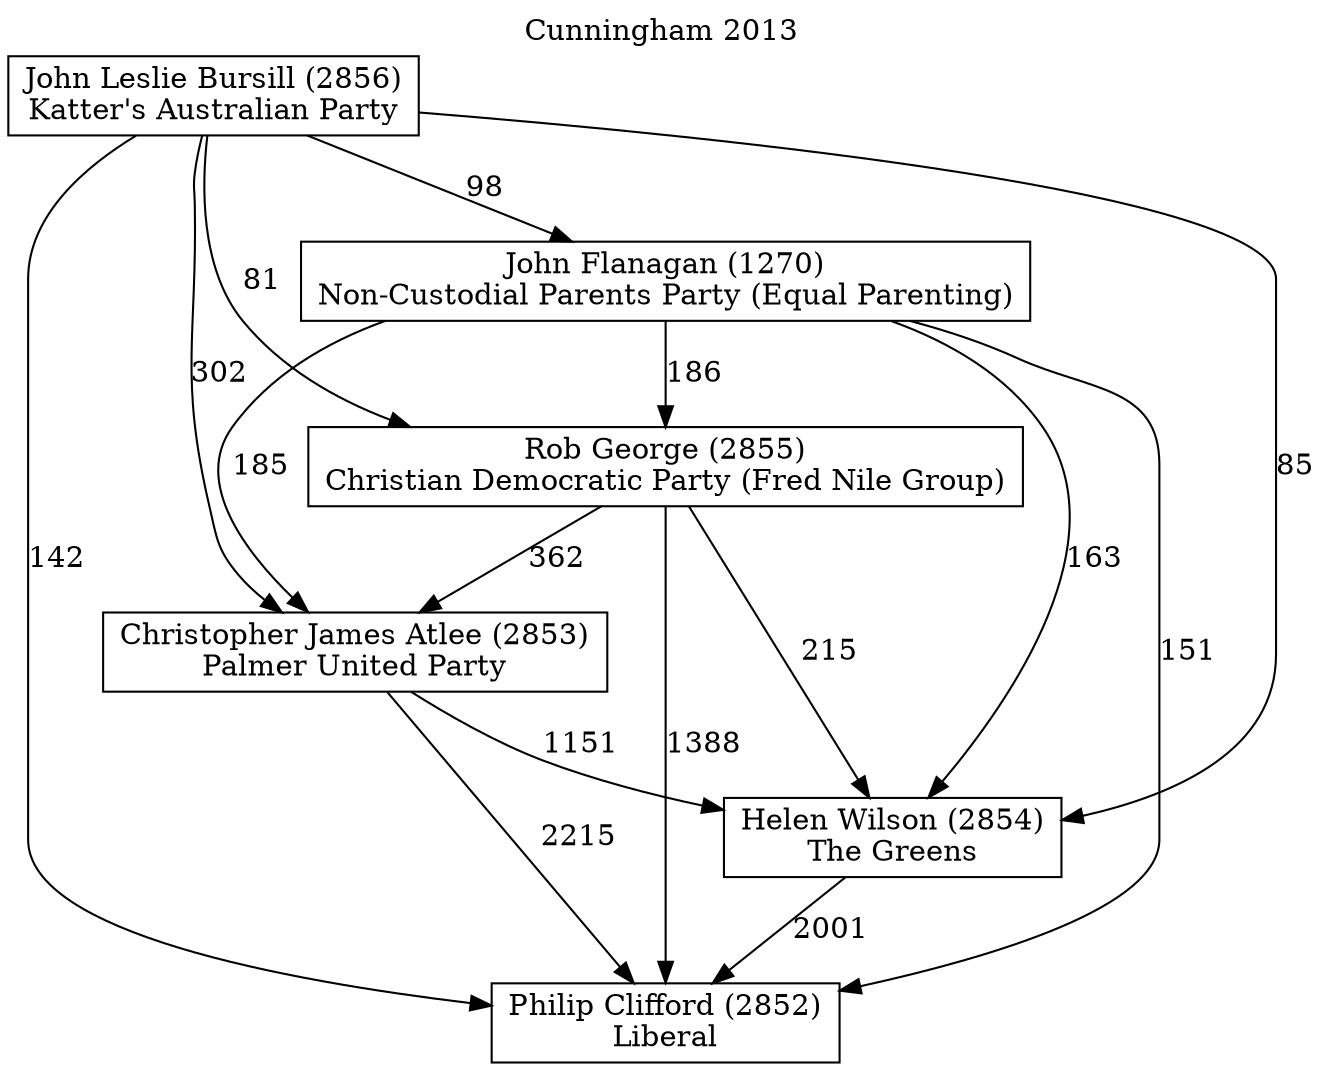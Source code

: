 // House preference flow
digraph "Philip Clifford (2852)_Cunningham_2013" {
	graph [label="Cunningham 2013" labelloc=t mclimit=10]
	node [shape=box]
	"Philip Clifford (2852)" [label="Philip Clifford (2852)
Liberal"]
	"Helen Wilson (2854)" [label="Helen Wilson (2854)
The Greens"]
	"Christopher James Atlee (2853)" [label="Christopher James Atlee (2853)
Palmer United Party"]
	"Rob George (2855)" [label="Rob George (2855)
Christian Democratic Party (Fred Nile Group)"]
	"John Flanagan (1270)" [label="John Flanagan (1270)
Non-Custodial Parents Party (Equal Parenting)"]
	"John Leslie Bursill (2856)" [label="John Leslie Bursill (2856)
Katter's Australian Party"]
	"Helen Wilson (2854)" -> "Philip Clifford (2852)" [label=2001]
	"Christopher James Atlee (2853)" -> "Helen Wilson (2854)" [label=1151]
	"Rob George (2855)" -> "Christopher James Atlee (2853)" [label=362]
	"John Flanagan (1270)" -> "Rob George (2855)" [label=186]
	"John Leslie Bursill (2856)" -> "John Flanagan (1270)" [label=98]
	"Christopher James Atlee (2853)" -> "Philip Clifford (2852)" [label=2215]
	"Rob George (2855)" -> "Philip Clifford (2852)" [label=1388]
	"John Flanagan (1270)" -> "Philip Clifford (2852)" [label=151]
	"John Leslie Bursill (2856)" -> "Philip Clifford (2852)" [label=142]
	"John Leslie Bursill (2856)" -> "Rob George (2855)" [label=81]
	"John Flanagan (1270)" -> "Christopher James Atlee (2853)" [label=185]
	"John Leslie Bursill (2856)" -> "Christopher James Atlee (2853)" [label=302]
	"Rob George (2855)" -> "Helen Wilson (2854)" [label=215]
	"John Flanagan (1270)" -> "Helen Wilson (2854)" [label=163]
	"John Leslie Bursill (2856)" -> "Helen Wilson (2854)" [label=85]
}
